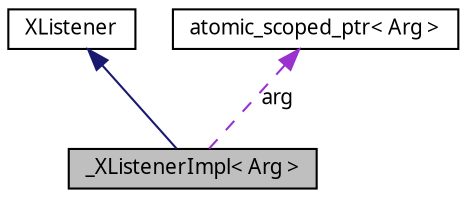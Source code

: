 digraph G
{
  edge [fontname="FreeSans.ttf",fontsize=10,labelfontname="FreeSans.ttf",labelfontsize=10];
  node [fontname="FreeSans.ttf",fontsize=10,shape=record];
  Node1 [label="_XListenerImpl\< Arg \>",height=0.2,width=0.4,color="black", fillcolor="grey75", style="filled" fontcolor="black"];
  Node2 -> Node1 [dir=back,color="midnightblue",fontsize=10,style="solid",fontname="FreeSans.ttf"];
  Node2 [label="XListener",height=0.2,width=0.4,color="black", fillcolor="white", style="filled",URL="$class_x_listener.html"];
  Node3 -> Node1 [dir=back,color="darkorchid3",fontsize=10,style="dashed",label="arg",fontname="FreeSans.ttf"];
  Node3 [label="atomic_scoped_ptr\< Arg \>",height=0.2,width=0.4,color="black", fillcolor="white", style="filled",URL="$classatomic__scoped__ptr.html"];
}
